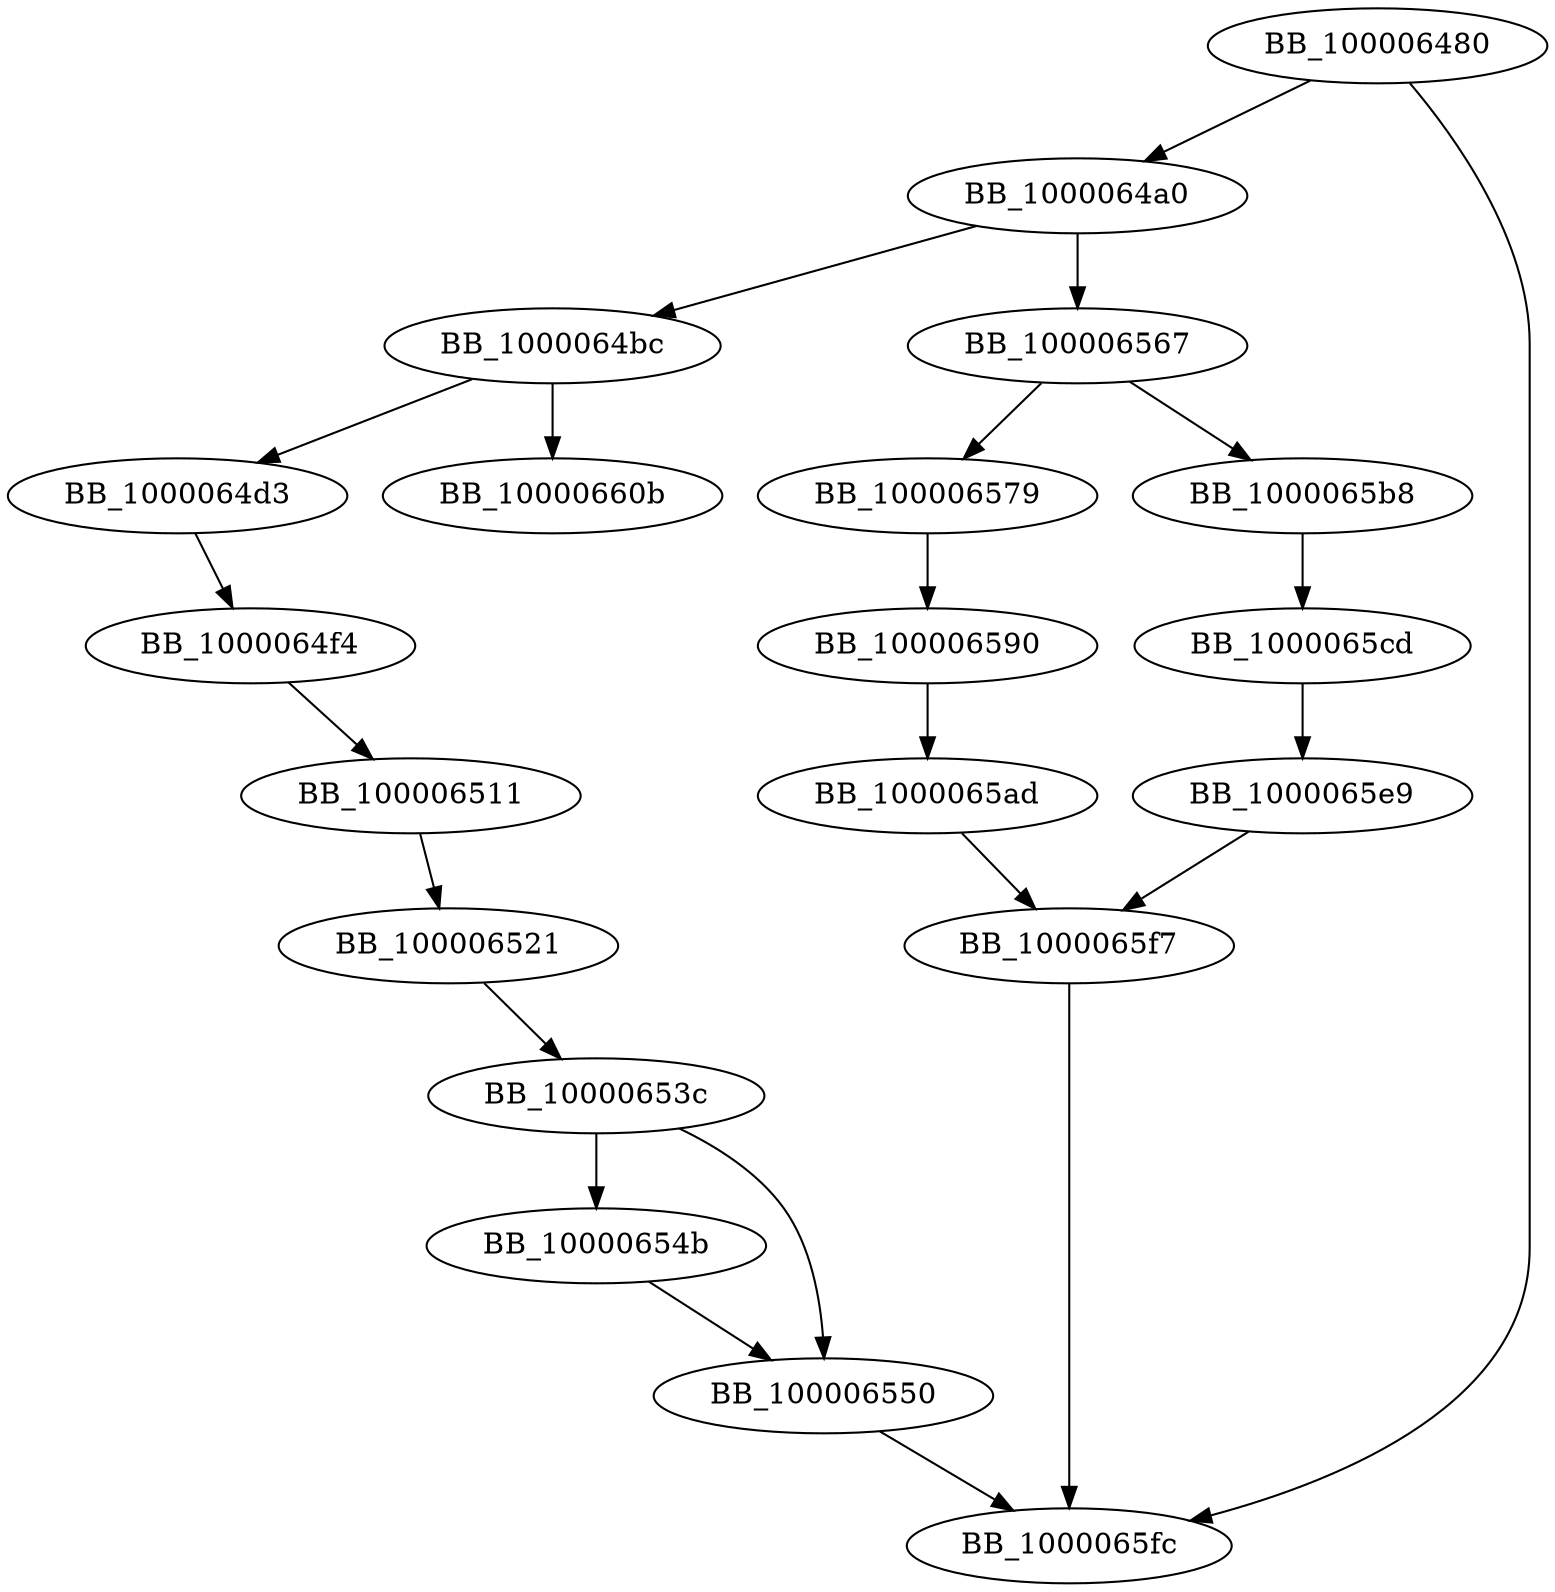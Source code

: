 DiGraph __ZNSt6vectorIhSaIhEE15_M_range_insertIN9__gnu_cxx17__normal_iteratorIPhS1_EEEEvS6_T_S7_St20forward_iterator_tag{
BB_100006480->BB_1000064a0
BB_100006480->BB_1000065fc
BB_1000064a0->BB_1000064bc
BB_1000064a0->BB_100006567
BB_1000064bc->BB_1000064d3
BB_1000064bc->BB_10000660b
BB_1000064d3->BB_1000064f4
BB_1000064f4->BB_100006511
BB_100006511->BB_100006521
BB_100006521->BB_10000653c
BB_10000653c->BB_10000654b
BB_10000653c->BB_100006550
BB_10000654b->BB_100006550
BB_100006550->BB_1000065fc
BB_100006567->BB_100006579
BB_100006567->BB_1000065b8
BB_100006579->BB_100006590
BB_100006590->BB_1000065ad
BB_1000065ad->BB_1000065f7
BB_1000065b8->BB_1000065cd
BB_1000065cd->BB_1000065e9
BB_1000065e9->BB_1000065f7
BB_1000065f7->BB_1000065fc
}
